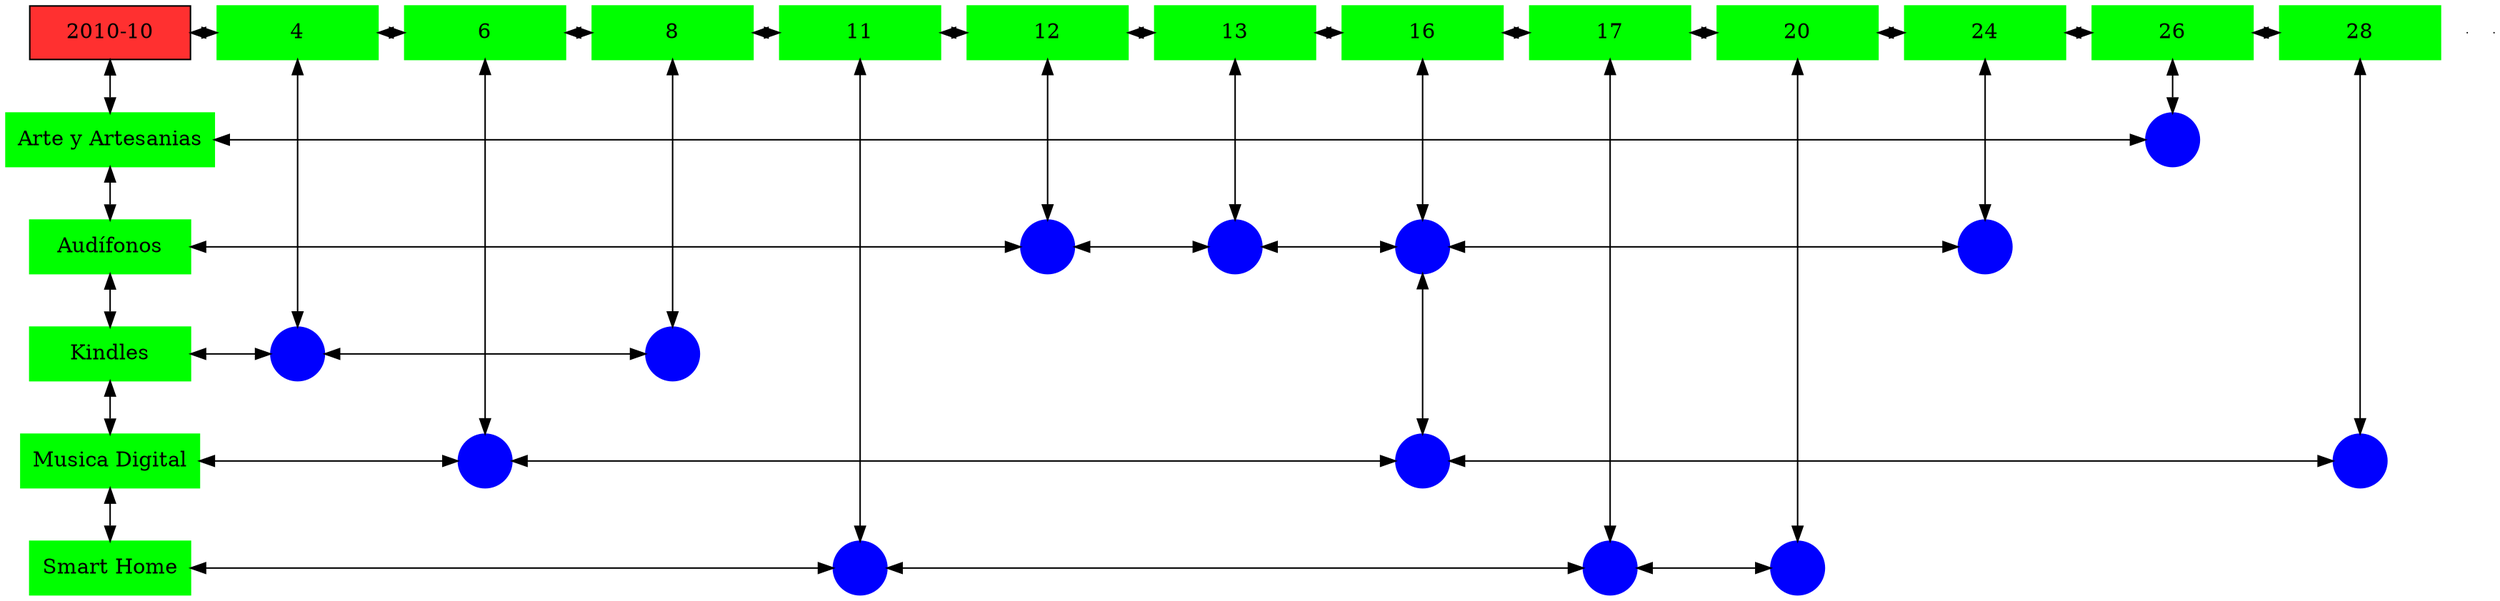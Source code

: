 digraph G{
node[shape="box"];
nodeMt[ label = "2010-10", width = 1.5, style = filled, fillcolor = firebrick1, group = 1 ];
e0[ shape = point, width = 0 ];
e1[ shape = point, width = 0 ];
node0xc002124370[label="4",color=green,style =filled,width = 1.5 group=4];
nodeMt->node0xc002124370[dir="both"];
{rank=same;nodeMt;node0xc002124370;}
node0xc001e62dc0[label="6",color=green,style =filled,width = 1.5 group=6];
node0xc002124370->node0xc001e62dc0[dir="both"];
{rank=same;node0xc002124370;node0xc001e62dc0;}
node0xc0021030e0[label="8",color=green,style =filled,width = 1.5 group=8];
node0xc001e62dc0->node0xc0021030e0[dir="both"];
{rank=same;node0xc001e62dc0;node0xc0021030e0;}
node0xc0022953b0[label="11",color=green,style =filled,width = 1.5 group=11];
node0xc0021030e0->node0xc0022953b0[dir="both"];
{rank=same;node0xc0021030e0;node0xc0022953b0;}
node0xc0020be550[label="12",color=green,style =filled,width = 1.5 group=12];
node0xc0022953b0->node0xc0020be550[dir="both"];
{rank=same;node0xc0022953b0;node0xc0020be550;}
node0xc001ee5d60[label="13",color=green,style =filled,width = 1.5 group=13];
node0xc0020be550->node0xc001ee5d60[dir="both"];
{rank=same;node0xc0020be550;node0xc001ee5d60;}
node0xc0021a26e0[label="16",color=green,style =filled,width = 1.5 group=16];
node0xc001ee5d60->node0xc0021a26e0[dir="both"];
{rank=same;node0xc001ee5d60;node0xc0021a26e0;}
node0xc001edb3b0[label="17",color=green,style =filled,width = 1.5 group=17];
node0xc0021a26e0->node0xc001edb3b0[dir="both"];
{rank=same;node0xc0021a26e0;node0xc001edb3b0;}
node0xc0022f6d20[label="20",color=green,style =filled,width = 1.5 group=20];
node0xc001edb3b0->node0xc0022f6d20[dir="both"];
{rank=same;node0xc001edb3b0;node0xc0022f6d20;}
node0xc001ff33b0[label="24",color=green,style =filled,width = 1.5 group=24];
node0xc0022f6d20->node0xc001ff33b0[dir="both"];
{rank=same;node0xc0022f6d20;node0xc001ff33b0;}
node0xc001ff2b40[label="26",color=green,style =filled,width = 1.5 group=26];
node0xc001ff33b0->node0xc001ff2b40[dir="both"];
{rank=same;node0xc001ff33b0;node0xc001ff2b40;}
node0xc001e81770[label="28",color=green,style =filled,width = 1.5 group=28];
node0xc001ff2b40->node0xc001e81770[dir="both"];
{rank=same;node0xc001ff2b40;node0xc001e81770;}
node0xc001ff2af0[label="Arte y Artesanias",color=green,style =filled width = 1.5 group=1];
node0xc001ff8000[label="",color=blue,style =filled, width = 0.5 group=26 shape=circle];
node0xc001ff2af0->node0xc001ff8000[dir="both"];
{rank=same;node0xc001ff2af0;node0xc001ff8000;}
node0xc001ee5d10[label="Audífonos",color=green,style =filled width = 1.5 group=1];
node0xc0020bc880[label="",color=blue,style =filled, width = 0.5 group=12 shape=circle];
node0xc001ee5d10->node0xc0020bc880[dir="both"];
{rank=same;node0xc001ee5d10;node0xc0020bc880;}
node0xc001ee3200[label="",color=blue,style =filled, width = 0.5 group=13 shape=circle];
node0xc0020bc880->node0xc001ee3200[dir="both"];
{rank=same;node0xc001ee3200;node0xc0020bc880;}
node0xc002199780[label="",color=blue,style =filled, width = 0.5 group=16 shape=circle];
node0xc001ee3200->node0xc002199780[dir="both"];
{rank=same;node0xc002199780;node0xc001ee3200;}
node0xc001ff8600[label="",color=blue,style =filled, width = 0.5 group=24 shape=circle];
node0xc002199780->node0xc001ff8600[dir="both"];
{rank=same;node0xc001ff8600;node0xc002199780;}
node0xc002103090[label="Kindles",color=green,style =filled width = 1.5 group=1];
node0xc002115e00[label="",color=blue,style =filled, width = 0.5 group=4 shape=circle];
node0xc002103090->node0xc002115e00[dir="both"];
{rank=same;node0xc002103090;node0xc002115e00;}
node0xc0020ff500[label="",color=blue,style =filled, width = 0.5 group=8 shape=circle];
node0xc002115e00->node0xc0020ff500[dir="both"];
{rank=same;node0xc0020ff500;node0xc002115e00;}
node0xc001e62d70[label="Musica Digital",color=green,style =filled width = 1.5 group=1];
node0xc001e5cd80[label="",color=blue,style =filled, width = 0.5 group=6 shape=circle];
node0xc001e62d70->node0xc001e5cd80[dir="both"];
{rank=same;node0xc001e62d70;node0xc001e5cd80;}
node0xc0021d6980[label="",color=blue,style =filled, width = 0.5 group=16 shape=circle];
node0xc001e5cd80->node0xc0021d6980[dir="both"];
{rank=same;node0xc0021d6980;node0xc001e5cd80;}
node0xc001e75780[label="",color=blue,style =filled, width = 0.5 group=28 shape=circle];
node0xc0021d6980->node0xc001e75780[dir="both"];
{rank=same;node0xc001e75780;node0xc0021d6980;}
node0xc001edb360[label="Smart Home",color=green,style =filled width = 1.5 group=1];
node0xc002298b80[label="",color=blue,style =filled, width = 0.5 group=11 shape=circle];
node0xc001edb360->node0xc002298b80[dir="both"];
{rank=same;node0xc001edb360;node0xc002298b80;}
node0xc001ed3900[label="",color=blue,style =filled, width = 0.5 group=17 shape=circle];
node0xc002298b80->node0xc001ed3900[dir="both"];
{rank=same;node0xc001ed3900;node0xc002298b80;}
node0xc0022f1380[label="",color=blue,style =filled, width = 0.5 group=20 shape=circle];
node0xc001ed3900->node0xc0022f1380[dir="both"];
{rank=same;node0xc0022f1380;node0xc001ed3900;}
node0xc002124370->node0xc002115e00[dir="both"];
node0xc001e62dc0->node0xc001e5cd80[dir="both"];
node0xc0021030e0->node0xc0020ff500[dir="both"];
node0xc0022953b0->node0xc002298b80[dir="both"];
node0xc0020be550->node0xc0020bc880[dir="both"];
node0xc001ee5d60->node0xc001ee3200[dir="both"];
node0xc0021a26e0->node0xc002199780[dir="both"];
node0xc002199780->node0xc0021d6980[dir="both"];
node0xc001edb3b0->node0xc001ed3900[dir="both"];
node0xc0022f6d20->node0xc0022f1380[dir="both"];
node0xc001ff33b0->node0xc001ff8600[dir="both"];
node0xc001ff2b40->node0xc001ff8000[dir="both"];
node0xc001e81770->node0xc001e75780[dir="both"];
nodeMt->node0xc001ff2af0[dir="both"];
node0xc001ff2af0->node0xc001ee5d10[dir="both"];
node0xc001ee5d10->node0xc002103090[dir="both"];
node0xc002103090->node0xc001e62d70[dir="both"];
node0xc001e62d70->node0xc001edb360[dir="both"];
}
